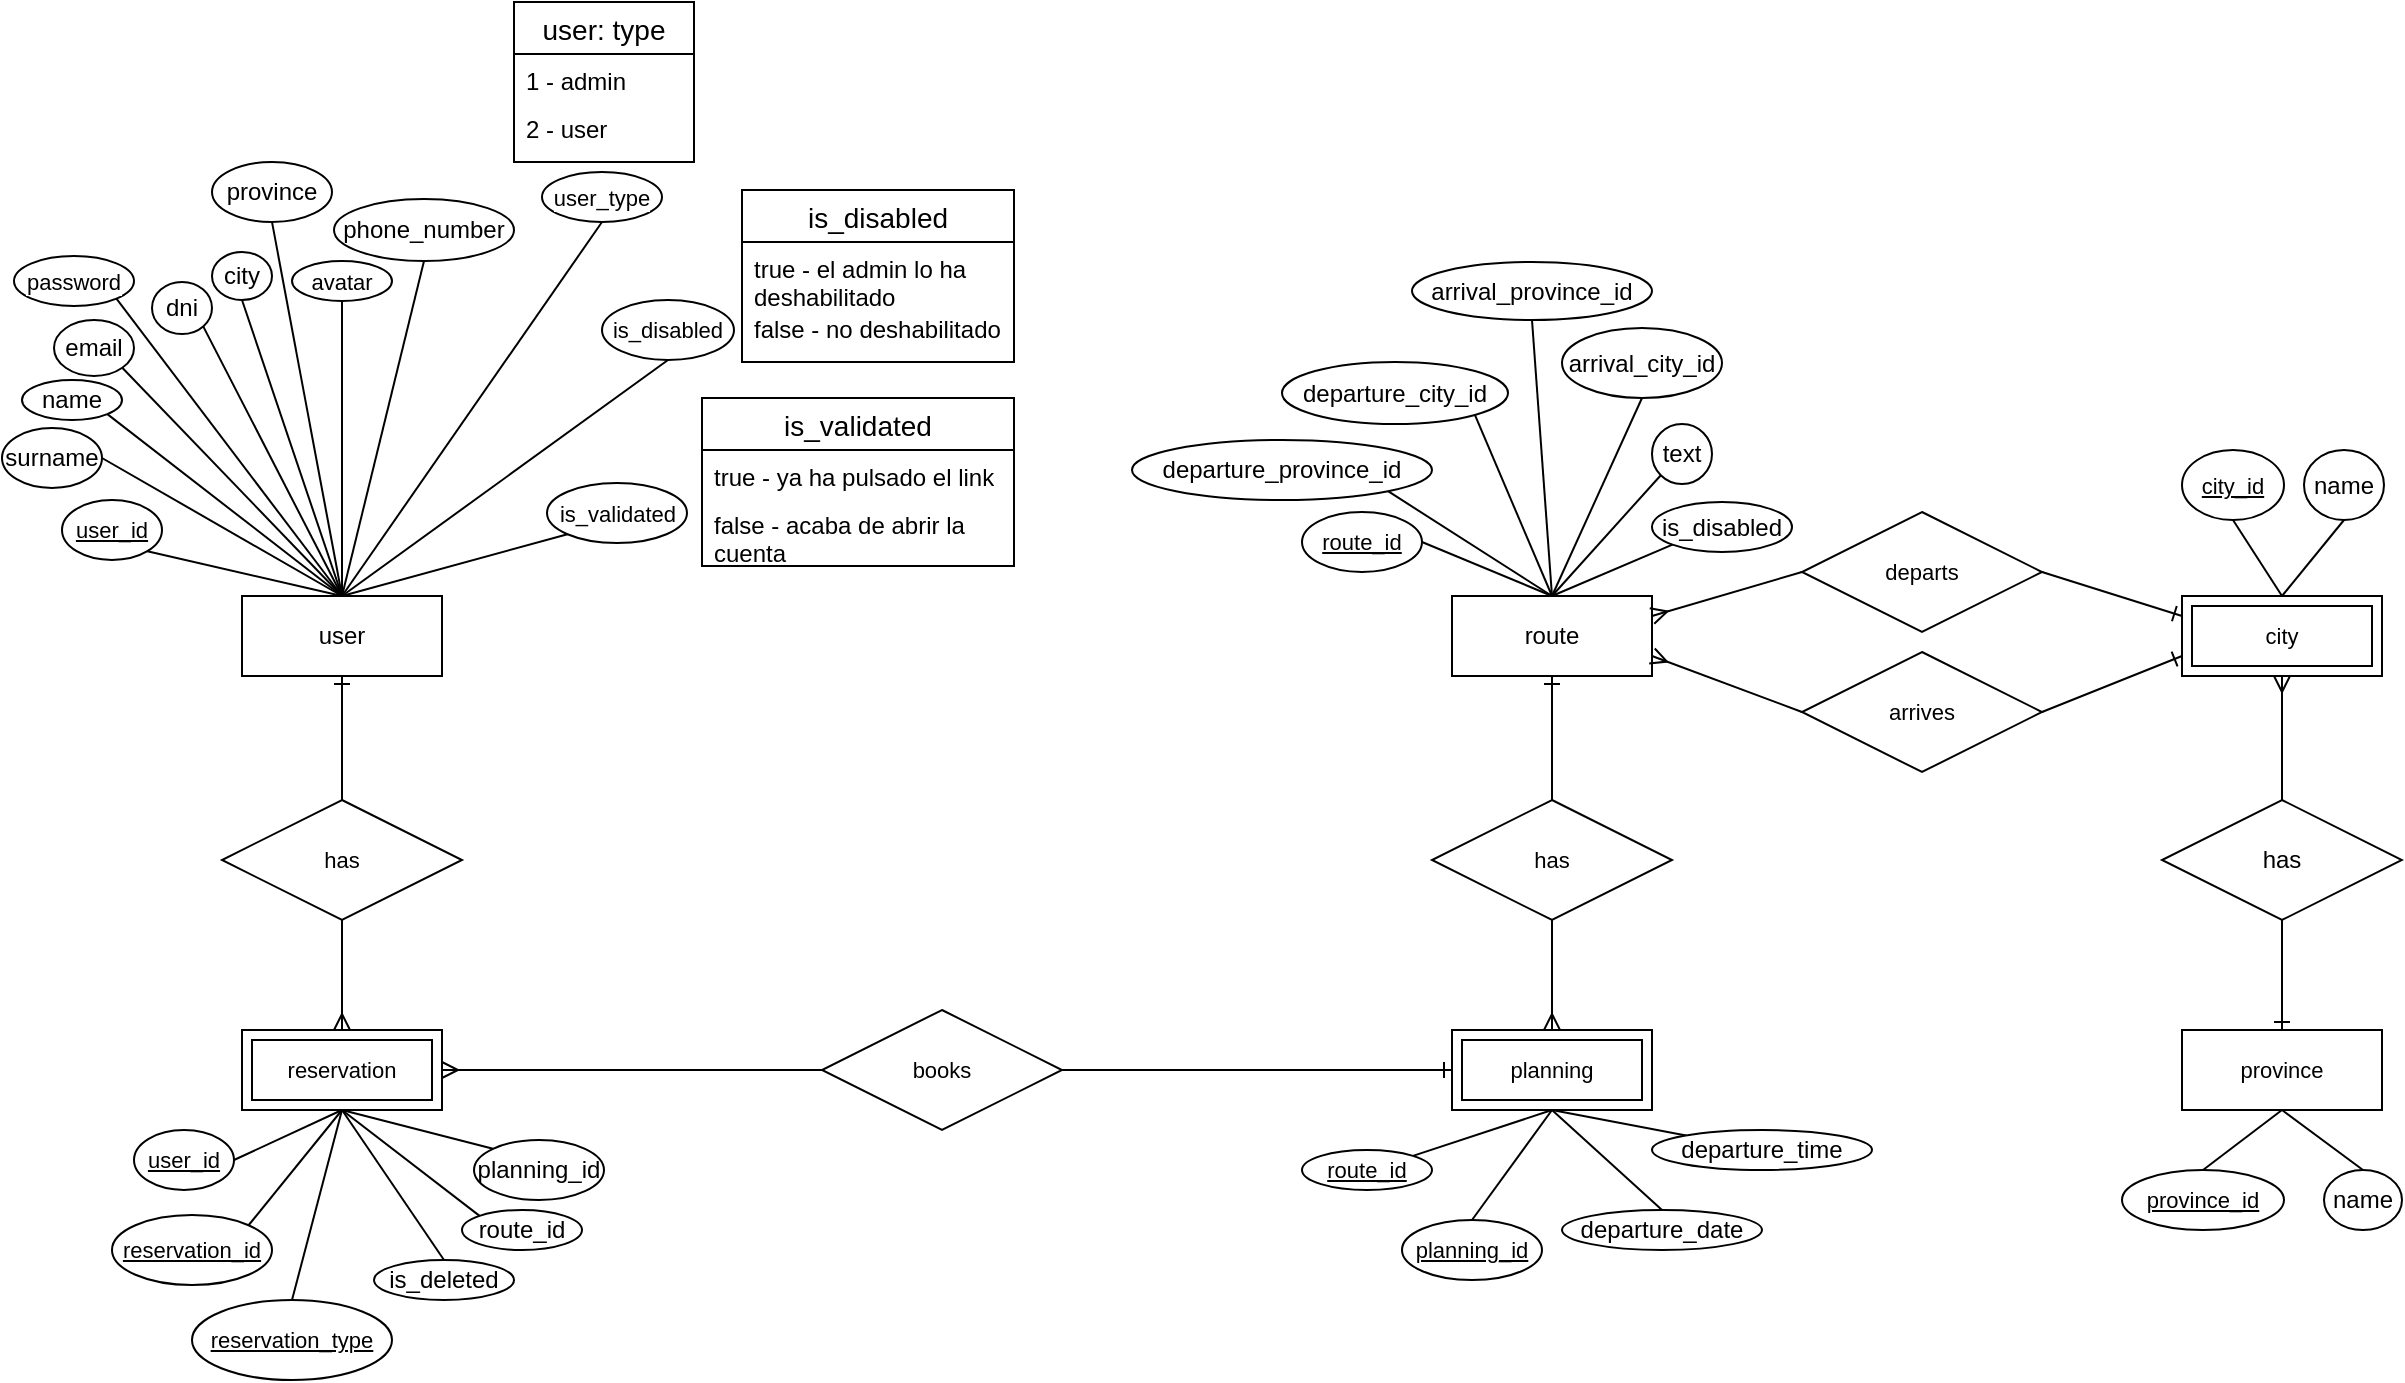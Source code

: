 <mxfile version="24.5.4" type="device">
  <diagram name="Página-1" id="iMOUHtoWWbAzjmj-ZY_G">
    <mxGraphModel dx="2149" dy="1342" grid="1" gridSize="10" guides="1" tooltips="1" connect="1" arrows="1" fold="1" page="1" pageScale="1" pageWidth="827" pageHeight="1169" math="0" shadow="0">
      <root>
        <mxCell id="0" />
        <mxCell id="1" parent="0" />
        <mxCell id="nYsi4IdfZY6VOzRbPfga-7" style="rounded=0;orthogonalLoop=1;jettySize=auto;html=1;exitX=0.5;exitY=0;exitDx=0;exitDy=0;entryX=1;entryY=1;entryDx=0;entryDy=0;endArrow=none;endFill=0;" parent="1" source="nYsi4IdfZY6VOzRbPfga-1" edge="1" target="XvwFKEwEh8by2xBIkWOe-74">
          <mxGeometry relative="1" as="geometry">
            <mxPoint x="-130" y="220" as="targetPoint" />
          </mxGeometry>
        </mxCell>
        <mxCell id="nYsi4IdfZY6VOzRbPfga-8" style="rounded=0;orthogonalLoop=1;jettySize=auto;html=1;exitX=0.5;exitY=0;exitDx=0;exitDy=0;entryX=1;entryY=1;entryDx=0;entryDy=0;endArrow=none;endFill=0;" parent="1" source="nYsi4IdfZY6VOzRbPfga-1" target="nYsi4IdfZY6VOzRbPfga-4" edge="1">
          <mxGeometry relative="1" as="geometry" />
        </mxCell>
        <mxCell id="nYsi4IdfZY6VOzRbPfga-9" style="edgeStyle=none;shape=connector;rounded=0;orthogonalLoop=1;jettySize=auto;html=1;exitX=0.5;exitY=0;exitDx=0;exitDy=0;entryX=1;entryY=1;entryDx=0;entryDy=0;strokeColor=default;align=center;verticalAlign=middle;fontFamily=Helvetica;fontSize=11;fontColor=default;labelBackgroundColor=default;endArrow=none;endFill=0;" parent="1" source="nYsi4IdfZY6VOzRbPfga-1" target="nYsi4IdfZY6VOzRbPfga-6" edge="1">
          <mxGeometry relative="1" as="geometry" />
        </mxCell>
        <mxCell id="nYsi4IdfZY6VOzRbPfga-10" style="edgeStyle=none;shape=connector;rounded=0;orthogonalLoop=1;jettySize=auto;html=1;exitX=0.5;exitY=0;exitDx=0;exitDy=0;entryX=0.5;entryY=1;entryDx=0;entryDy=0;strokeColor=default;align=center;verticalAlign=middle;fontFamily=Helvetica;fontSize=11;fontColor=default;labelBackgroundColor=default;endArrow=none;endFill=0;" parent="1" source="nYsi4IdfZY6VOzRbPfga-1" target="nYsi4IdfZY6VOzRbPfga-5" edge="1">
          <mxGeometry relative="1" as="geometry" />
        </mxCell>
        <mxCell id="nYsi4IdfZY6VOzRbPfga-13" style="edgeStyle=none;shape=connector;rounded=0;orthogonalLoop=1;jettySize=auto;html=1;exitX=0.5;exitY=0;exitDx=0;exitDy=0;entryX=0.5;entryY=1;entryDx=0;entryDy=0;strokeColor=default;align=center;verticalAlign=middle;fontFamily=Helvetica;fontSize=11;fontColor=default;labelBackgroundColor=default;endArrow=none;endFill=0;" parent="1" source="nYsi4IdfZY6VOzRbPfga-1" target="nYsi4IdfZY6VOzRbPfga-11" edge="1">
          <mxGeometry relative="1" as="geometry" />
        </mxCell>
        <mxCell id="nYsi4IdfZY6VOzRbPfga-14" style="edgeStyle=none;shape=connector;rounded=0;orthogonalLoop=1;jettySize=auto;html=1;exitX=0.5;exitY=0;exitDx=0;exitDy=0;entryX=0.5;entryY=1;entryDx=0;entryDy=0;strokeColor=default;align=center;verticalAlign=middle;fontFamily=Helvetica;fontSize=11;fontColor=default;labelBackgroundColor=default;endArrow=none;endFill=0;" parent="1" source="nYsi4IdfZY6VOzRbPfga-1" target="nYsi4IdfZY6VOzRbPfga-12" edge="1">
          <mxGeometry relative="1" as="geometry" />
        </mxCell>
        <mxCell id="nYsi4IdfZY6VOzRbPfga-17" style="edgeStyle=none;shape=connector;rounded=0;orthogonalLoop=1;jettySize=auto;html=1;exitX=0.5;exitY=0;exitDx=0;exitDy=0;entryX=1;entryY=1;entryDx=0;entryDy=0;strokeColor=default;align=center;verticalAlign=middle;fontFamily=Helvetica;fontSize=11;fontColor=default;labelBackgroundColor=default;endArrow=none;endFill=0;" parent="1" source="nYsi4IdfZY6VOzRbPfga-1" target="nYsi4IdfZY6VOzRbPfga-16" edge="1">
          <mxGeometry relative="1" as="geometry" />
        </mxCell>
        <mxCell id="nYsi4IdfZY6VOzRbPfga-24" style="edgeStyle=none;shape=connector;rounded=0;orthogonalLoop=1;jettySize=auto;html=1;exitX=0.5;exitY=0;exitDx=0;exitDy=0;entryX=0;entryY=1;entryDx=0;entryDy=0;strokeColor=default;align=center;verticalAlign=middle;fontFamily=Helvetica;fontSize=11;fontColor=default;labelBackgroundColor=default;endArrow=none;endFill=0;" parent="1" source="nYsi4IdfZY6VOzRbPfga-1" target="nYsi4IdfZY6VOzRbPfga-23" edge="1">
          <mxGeometry relative="1" as="geometry">
            <mxPoint x="330" y="260" as="targetPoint" />
          </mxGeometry>
        </mxCell>
        <mxCell id="nYsi4IdfZY6VOzRbPfga-64" style="edgeStyle=none;shape=connector;rounded=0;orthogonalLoop=1;jettySize=auto;html=1;exitX=0.5;exitY=0;exitDx=0;exitDy=0;entryX=0.5;entryY=1;entryDx=0;entryDy=0;strokeColor=default;align=center;verticalAlign=middle;fontFamily=Helvetica;fontSize=11;fontColor=default;labelBackgroundColor=default;endArrow=none;endFill=0;" parent="1" source="nYsi4IdfZY6VOzRbPfga-1" target="nYsi4IdfZY6VOzRbPfga-63" edge="1">
          <mxGeometry relative="1" as="geometry" />
        </mxCell>
        <mxCell id="nYsi4IdfZY6VOzRbPfga-1" value="user" style="whiteSpace=wrap;html=1;align=center;" parent="1" vertex="1">
          <mxGeometry x="10" y="298" width="100" height="40" as="geometry" />
        </mxCell>
        <mxCell id="nYsi4IdfZY6VOzRbPfga-4" value="name" style="ellipse;whiteSpace=wrap;html=1;align=center;" parent="1" vertex="1">
          <mxGeometry x="-100" y="190" width="50" height="20" as="geometry" />
        </mxCell>
        <mxCell id="nYsi4IdfZY6VOzRbPfga-5" value="phone_number" style="ellipse;whiteSpace=wrap;html=1;align=center;" parent="1" vertex="1">
          <mxGeometry x="56" y="99.5" width="90" height="31" as="geometry" />
        </mxCell>
        <mxCell id="nYsi4IdfZY6VOzRbPfga-6" value="email" style="ellipse;whiteSpace=wrap;html=1;align=center;" parent="1" vertex="1">
          <mxGeometry x="-84" y="160" width="40" height="28" as="geometry" />
        </mxCell>
        <mxCell id="nYsi4IdfZY6VOzRbPfga-11" value="user_type" style="ellipse;whiteSpace=wrap;html=1;align=center;fontFamily=Helvetica;fontSize=11;fontColor=default;labelBackgroundColor=default;" parent="1" vertex="1">
          <mxGeometry x="160" y="86" width="60" height="25" as="geometry" />
        </mxCell>
        <mxCell id="nYsi4IdfZY6VOzRbPfga-12" value="is_disabled" style="ellipse;whiteSpace=wrap;html=1;align=center;fontFamily=Helvetica;fontSize=11;fontColor=default;labelBackgroundColor=default;" parent="1" vertex="1">
          <mxGeometry x="190" y="150" width="66" height="30" as="geometry" />
        </mxCell>
        <mxCell id="nYsi4IdfZY6VOzRbPfga-16" value="password" style="ellipse;whiteSpace=wrap;html=1;align=center;fontFamily=Helvetica;fontSize=11;fontColor=default;labelBackgroundColor=default;" parent="1" vertex="1">
          <mxGeometry x="-104" y="128" width="60" height="25" as="geometry" />
        </mxCell>
        <mxCell id="nYsi4IdfZY6VOzRbPfga-23" value="is_validated" style="ellipse;whiteSpace=wrap;html=1;align=center;fontFamily=Helvetica;fontSize=11;fontColor=default;labelBackgroundColor=default;" parent="1" vertex="1">
          <mxGeometry x="162.5" y="241.5" width="70" height="30" as="geometry" />
        </mxCell>
        <mxCell id="nYsi4IdfZY6VOzRbPfga-33" style="edgeStyle=none;shape=connector;rounded=0;orthogonalLoop=1;jettySize=auto;html=1;exitX=0.5;exitY=1;exitDx=0;exitDy=0;entryX=0.5;entryY=0;entryDx=0;entryDy=0;strokeColor=default;align=center;verticalAlign=middle;fontFamily=Helvetica;fontSize=11;fontColor=default;labelBackgroundColor=default;endArrow=none;endFill=0;" parent="1" target="nYsi4IdfZY6VOzRbPfga-31" edge="1" source="XvwFKEwEh8by2xBIkWOe-73">
          <mxGeometry relative="1" as="geometry">
            <mxPoint x="52" y="560" as="sourcePoint" />
          </mxGeometry>
        </mxCell>
        <mxCell id="nYsi4IdfZY6VOzRbPfga-31" value="is_deleted" style="ellipse;whiteSpace=wrap;html=1;align=center;" parent="1" vertex="1">
          <mxGeometry x="76" y="630" width="70" height="20" as="geometry" />
        </mxCell>
        <mxCell id="nYsi4IdfZY6VOzRbPfga-32" style="edgeStyle=none;shape=connector;rounded=0;orthogonalLoop=1;jettySize=auto;html=1;exitX=0.5;exitY=1;exitDx=0;exitDy=0;entryX=1;entryY=0;entryDx=0;entryDy=0;strokeColor=default;align=center;verticalAlign=middle;fontFamily=Helvetica;fontSize=11;fontColor=default;labelBackgroundColor=default;endArrow=none;endFill=0;" parent="1" edge="1" target="XvwFKEwEh8by2xBIkWOe-72" source="XvwFKEwEh8by2xBIkWOe-73">
          <mxGeometry relative="1" as="geometry">
            <mxPoint x="52" y="560" as="sourcePoint" />
            <mxPoint x="-140" y="640" as="targetPoint" />
          </mxGeometry>
        </mxCell>
        <mxCell id="nYsi4IdfZY6VOzRbPfga-65" value="" style="edgeStyle=none;shape=connector;rounded=0;orthogonalLoop=1;jettySize=auto;html=1;exitX=0.5;exitY=0;exitDx=0;exitDy=0;entryX=0.5;entryY=1;entryDx=0;entryDy=0;strokeColor=default;align=center;verticalAlign=middle;fontFamily=Helvetica;fontSize=11;fontColor=default;labelBackgroundColor=default;endArrow=none;endFill=0;" parent="1" source="nYsi4IdfZY6VOzRbPfga-1" target="nYsi4IdfZY6VOzRbPfga-63" edge="1">
          <mxGeometry relative="1" as="geometry">
            <mxPoint x="180" y="270" as="sourcePoint" />
            <mxPoint x="180" y="70" as="targetPoint" />
          </mxGeometry>
        </mxCell>
        <mxCell id="nYsi4IdfZY6VOzRbPfga-63" value="avatar" style="ellipse;whiteSpace=wrap;html=1;align=center;fontFamily=Helvetica;fontSize=11;fontColor=default;labelBackgroundColor=default;" parent="1" vertex="1">
          <mxGeometry x="35" y="130.5" width="50" height="20" as="geometry" />
        </mxCell>
        <mxCell id="10Hyc7GkC5qkKMvUgZui-4" value="surname" style="ellipse;whiteSpace=wrap;html=1;align=center;" parent="1" vertex="1">
          <mxGeometry x="-110" y="214" width="50" height="30" as="geometry" />
        </mxCell>
        <mxCell id="10Hyc7GkC5qkKMvUgZui-6" style="rounded=0;orthogonalLoop=1;jettySize=auto;html=1;exitX=0.5;exitY=0;exitDx=0;exitDy=0;entryX=1;entryY=0.5;entryDx=0;entryDy=0;endArrow=none;endFill=0;" parent="1" source="nYsi4IdfZY6VOzRbPfga-1" target="10Hyc7GkC5qkKMvUgZui-4" edge="1">
          <mxGeometry relative="1" as="geometry">
            <mxPoint x="190" y="280" as="sourcePoint" />
            <mxPoint x="80" y="180" as="targetPoint" />
          </mxGeometry>
        </mxCell>
        <mxCell id="XvwFKEwEh8by2xBIkWOe-2" value="user: type" style="swimlane;fontStyle=0;childLayout=stackLayout;horizontal=1;startSize=26;horizontalStack=0;resizeParent=1;resizeParentMax=0;resizeLast=0;collapsible=1;marginBottom=0;align=center;fontSize=14;" parent="1" vertex="1">
          <mxGeometry x="146" y="1" width="90" height="80" as="geometry" />
        </mxCell>
        <mxCell id="XvwFKEwEh8by2xBIkWOe-3" value="1 - admin" style="text;strokeColor=none;fillColor=none;spacingLeft=4;spacingRight=4;overflow=hidden;rotatable=0;points=[[0,0.5],[1,0.5]];portConstraint=eastwest;fontSize=12;whiteSpace=wrap;html=1;" parent="XvwFKEwEh8by2xBIkWOe-2" vertex="1">
          <mxGeometry y="26" width="90" height="24" as="geometry" />
        </mxCell>
        <mxCell id="XvwFKEwEh8by2xBIkWOe-4" value="2 - user" style="text;strokeColor=none;fillColor=none;spacingLeft=4;spacingRight=4;overflow=hidden;rotatable=0;points=[[0,0.5],[1,0.5]];portConstraint=eastwest;fontSize=12;whiteSpace=wrap;html=1;" parent="XvwFKEwEh8by2xBIkWOe-2" vertex="1">
          <mxGeometry y="50" width="90" height="30" as="geometry" />
        </mxCell>
        <mxCell id="XvwFKEwEh8by2xBIkWOe-7" value="is_disabled" style="swimlane;fontStyle=0;childLayout=stackLayout;horizontal=1;startSize=26;horizontalStack=0;resizeParent=1;resizeParentMax=0;resizeLast=0;collapsible=1;marginBottom=0;align=center;fontSize=14;" parent="1" vertex="1">
          <mxGeometry x="260" y="95" width="136" height="86" as="geometry" />
        </mxCell>
        <mxCell id="XvwFKEwEh8by2xBIkWOe-8" value="true - el admin lo ha deshabilitado" style="text;strokeColor=none;fillColor=none;spacingLeft=4;spacingRight=4;overflow=hidden;rotatable=0;points=[[0,0.5],[1,0.5]];portConstraint=eastwest;fontSize=12;whiteSpace=wrap;html=1;" parent="XvwFKEwEh8by2xBIkWOe-7" vertex="1">
          <mxGeometry y="26" width="136" height="30" as="geometry" />
        </mxCell>
        <mxCell id="XvwFKEwEh8by2xBIkWOe-9" value="false - no deshabilitado" style="text;strokeColor=none;fillColor=none;spacingLeft=4;spacingRight=4;overflow=hidden;rotatable=0;points=[[0,0.5],[1,0.5]];portConstraint=eastwest;fontSize=12;whiteSpace=wrap;html=1;" parent="XvwFKEwEh8by2xBIkWOe-7" vertex="1">
          <mxGeometry y="56" width="136" height="30" as="geometry" />
        </mxCell>
        <mxCell id="XvwFKEwEh8by2xBIkWOe-11" value="is_validated" style="swimlane;fontStyle=0;childLayout=stackLayout;horizontal=1;startSize=26;horizontalStack=0;resizeParent=1;resizeParentMax=0;resizeLast=0;collapsible=1;marginBottom=0;align=center;fontSize=14;" parent="1" vertex="1">
          <mxGeometry x="240" y="199" width="156" height="84" as="geometry" />
        </mxCell>
        <mxCell id="XvwFKEwEh8by2xBIkWOe-12" value="true - ya ha pulsado el link" style="text;strokeColor=none;fillColor=none;spacingLeft=4;spacingRight=4;overflow=hidden;rotatable=0;points=[[0,0.5],[1,0.5]];portConstraint=eastwest;fontSize=12;whiteSpace=wrap;html=1;" parent="XvwFKEwEh8by2xBIkWOe-11" vertex="1">
          <mxGeometry y="26" width="156" height="24" as="geometry" />
        </mxCell>
        <mxCell id="XvwFKEwEh8by2xBIkWOe-13" value="false - acaba de abrir la cuenta" style="text;strokeColor=none;fillColor=none;spacingLeft=4;spacingRight=4;overflow=hidden;rotatable=0;points=[[0,0.5],[1,0.5]];portConstraint=eastwest;fontSize=12;whiteSpace=wrap;html=1;" parent="XvwFKEwEh8by2xBIkWOe-11" vertex="1">
          <mxGeometry y="50" width="156" height="34" as="geometry" />
        </mxCell>
        <mxCell id="uZ9GJEa0g1jkqjYDglPN-1" style="rounded=0;orthogonalLoop=1;jettySize=auto;html=1;exitX=1;exitY=1;exitDx=0;exitDy=0;endArrow=none;endFill=0;entryX=0.5;entryY=0;entryDx=0;entryDy=0;" edge="1" parent="1" source="XvwFKEwEh8by2xBIkWOe-15" target="nYsi4IdfZY6VOzRbPfga-1">
          <mxGeometry relative="1" as="geometry">
            <mxPoint x="10" y="170" as="targetPoint" />
          </mxGeometry>
        </mxCell>
        <mxCell id="XvwFKEwEh8by2xBIkWOe-15" value="dni" style="ellipse;whiteSpace=wrap;html=1;align=center;" parent="1" vertex="1">
          <mxGeometry x="-35" y="141" width="30" height="26" as="geometry" />
        </mxCell>
        <mxCell id="uZ9GJEa0g1jkqjYDglPN-2" style="edgeStyle=none;rounded=0;orthogonalLoop=1;jettySize=auto;html=1;exitX=0.5;exitY=1;exitDx=0;exitDy=0;entryX=0.5;entryY=0;entryDx=0;entryDy=0;strokeColor=default;align=center;verticalAlign=middle;fontFamily=Helvetica;fontSize=11;fontColor=default;labelBackgroundColor=default;endArrow=none;endFill=0;" edge="1" parent="1" source="XvwFKEwEh8by2xBIkWOe-17" target="nYsi4IdfZY6VOzRbPfga-1">
          <mxGeometry relative="1" as="geometry" />
        </mxCell>
        <mxCell id="XvwFKEwEh8by2xBIkWOe-17" value="city" style="ellipse;whiteSpace=wrap;html=1;align=center;" parent="1" vertex="1">
          <mxGeometry x="-5" y="126" width="30" height="24" as="geometry" />
        </mxCell>
        <mxCell id="uZ9GJEa0g1jkqjYDglPN-3" style="edgeStyle=none;rounded=0;orthogonalLoop=1;jettySize=auto;html=1;exitX=0.5;exitY=1;exitDx=0;exitDy=0;entryX=0.5;entryY=0;entryDx=0;entryDy=0;strokeColor=default;align=center;verticalAlign=middle;fontFamily=Helvetica;fontSize=11;fontColor=default;labelBackgroundColor=default;endArrow=none;endFill=0;" edge="1" parent="1" source="XvwFKEwEh8by2xBIkWOe-18" target="nYsi4IdfZY6VOzRbPfga-1">
          <mxGeometry relative="1" as="geometry" />
        </mxCell>
        <mxCell id="XvwFKEwEh8by2xBIkWOe-18" value="province" style="ellipse;whiteSpace=wrap;html=1;align=center;" parent="1" vertex="1">
          <mxGeometry x="-5" y="81" width="60" height="30" as="geometry" />
        </mxCell>
        <mxCell id="XvwFKEwEh8by2xBIkWOe-21" value="province" style="whiteSpace=wrap;html=1;align=center;fontFamily=Helvetica;fontSize=11;fontColor=default;labelBackgroundColor=default;" parent="1" vertex="1">
          <mxGeometry x="980" y="515" width="100" height="40" as="geometry" />
        </mxCell>
        <mxCell id="XvwFKEwEh8by2xBIkWOe-23" style="rounded=0;orthogonalLoop=1;jettySize=auto;html=1;exitX=0.5;exitY=0;exitDx=0;exitDy=0;endArrow=ERmany;endFill=0;entryX=0.5;entryY=1;entryDx=0;entryDy=0;" parent="1" source="XvwFKEwEh8by2xBIkWOe-22" edge="1" target="XvwFKEwEh8by2xBIkWOe-25">
          <mxGeometry relative="1" as="geometry">
            <mxPoint x="1510" y="268.5" as="targetPoint" />
          </mxGeometry>
        </mxCell>
        <mxCell id="XvwFKEwEh8by2xBIkWOe-24" style="edgeStyle=none;shape=connector;rounded=0;orthogonalLoop=1;jettySize=auto;html=1;exitX=0.5;exitY=1;exitDx=0;exitDy=0;entryX=0.5;entryY=0;entryDx=0;entryDy=0;strokeColor=default;align=center;verticalAlign=middle;fontFamily=Helvetica;fontSize=11;fontColor=default;labelBackgroundColor=default;endArrow=ERone;endFill=0;" parent="1" source="XvwFKEwEh8by2xBIkWOe-22" target="XvwFKEwEh8by2xBIkWOe-21" edge="1">
          <mxGeometry relative="1" as="geometry">
            <mxPoint x="1210.0" y="717.25" as="sourcePoint" />
          </mxGeometry>
        </mxCell>
        <mxCell id="XvwFKEwEh8by2xBIkWOe-22" value="has" style="shape=rhombus;perimeter=rhombusPerimeter;whiteSpace=wrap;html=1;align=center;" parent="1" vertex="1">
          <mxGeometry x="970" y="400" width="120" height="60" as="geometry" />
        </mxCell>
        <mxCell id="XvwFKEwEh8by2xBIkWOe-25" value="city" style="shape=ext;margin=3;double=1;whiteSpace=wrap;html=1;align=center;fontFamily=Helvetica;fontSize=11;fontColor=default;labelBackgroundColor=default;" parent="1" vertex="1">
          <mxGeometry x="980" y="298" width="100" height="40" as="geometry" />
        </mxCell>
        <mxCell id="XvwFKEwEh8by2xBIkWOe-30" style="edgeStyle=none;shape=connector;rounded=0;orthogonalLoop=1;jettySize=auto;html=1;exitX=0.5;exitY=0;exitDx=0;exitDy=0;strokeColor=default;align=center;verticalAlign=middle;fontFamily=Helvetica;fontSize=11;fontColor=default;labelBackgroundColor=default;endArrow=none;endFill=0;entryX=0.5;entryY=1;entryDx=0;entryDy=0;" parent="1" source="XvwFKEwEh8by2xBIkWOe-27" edge="1" target="XvwFKEwEh8by2xBIkWOe-21">
          <mxGeometry relative="1" as="geometry">
            <mxPoint x="1041" y="658.75" as="targetPoint" />
          </mxGeometry>
        </mxCell>
        <mxCell id="XvwFKEwEh8by2xBIkWOe-27" value="name" style="ellipse;whiteSpace=wrap;html=1;align=center;" parent="1" vertex="1">
          <mxGeometry x="1051" y="585" width="39" height="30" as="geometry" />
        </mxCell>
        <mxCell id="XvwFKEwEh8by2xBIkWOe-29" style="edgeStyle=none;shape=connector;rounded=0;orthogonalLoop=1;jettySize=auto;html=1;exitX=0.5;exitY=0;exitDx=0;exitDy=0;entryX=0.5;entryY=1;entryDx=0;entryDy=0;strokeColor=default;align=center;verticalAlign=middle;fontFamily=Helvetica;fontSize=11;fontColor=default;labelBackgroundColor=default;endArrow=none;endFill=0;" parent="1" source="XvwFKEwEh8by2xBIkWOe-28" target="XvwFKEwEh8by2xBIkWOe-21" edge="1">
          <mxGeometry relative="1" as="geometry">
            <mxPoint x="961" y="685" as="sourcePoint" />
          </mxGeometry>
        </mxCell>
        <mxCell id="XvwFKEwEh8by2xBIkWOe-28" value="province_id" style="ellipse;whiteSpace=wrap;html=1;align=center;fontStyle=4;fontFamily=Helvetica;fontSize=11;fontColor=default;labelBackgroundColor=default;" parent="1" vertex="1">
          <mxGeometry x="950" y="585" width="81" height="30" as="geometry" />
        </mxCell>
        <mxCell id="uZ9GJEa0g1jkqjYDglPN-4" style="edgeStyle=none;rounded=0;orthogonalLoop=1;jettySize=auto;html=1;exitX=0.5;exitY=1;exitDx=0;exitDy=0;entryX=0.5;entryY=0;entryDx=0;entryDy=0;strokeColor=default;align=center;verticalAlign=middle;fontFamily=Helvetica;fontSize=11;fontColor=default;labelBackgroundColor=default;endArrow=none;endFill=0;" edge="1" parent="1" source="XvwFKEwEh8by2xBIkWOe-31" target="XvwFKEwEh8by2xBIkWOe-25">
          <mxGeometry relative="1" as="geometry" />
        </mxCell>
        <mxCell id="XvwFKEwEh8by2xBIkWOe-31" value="city_id" style="ellipse;whiteSpace=wrap;html=1;align=center;fontStyle=4;fontFamily=Helvetica;fontSize=11;fontColor=default;labelBackgroundColor=default;" parent="1" vertex="1">
          <mxGeometry x="980" y="225" width="51" height="35" as="geometry" />
        </mxCell>
        <mxCell id="XvwFKEwEh8by2xBIkWOe-34" style="edgeStyle=none;shape=connector;rounded=0;orthogonalLoop=1;jettySize=auto;html=1;exitX=0.5;exitY=1;exitDx=0;exitDy=0;strokeColor=default;align=center;verticalAlign=middle;fontFamily=Helvetica;fontSize=11;fontColor=default;labelBackgroundColor=default;endArrow=none;endFill=0;entryX=0.5;entryY=0;entryDx=0;entryDy=0;" parent="1" source="XvwFKEwEh8by2xBIkWOe-32" edge="1" target="XvwFKEwEh8by2xBIkWOe-25">
          <mxGeometry relative="1" as="geometry">
            <mxPoint x="940.0" y="128" as="targetPoint" />
          </mxGeometry>
        </mxCell>
        <mxCell id="XvwFKEwEh8by2xBIkWOe-32" value="name" style="ellipse;whiteSpace=wrap;html=1;align=center;" parent="1" vertex="1">
          <mxGeometry x="1041" y="225" width="40" height="35" as="geometry" />
        </mxCell>
        <mxCell id="XvwFKEwEh8by2xBIkWOe-35" value="route" style="whiteSpace=wrap;html=1;align=center;" parent="1" vertex="1">
          <mxGeometry x="615" y="298" width="100" height="40" as="geometry" />
        </mxCell>
        <mxCell id="XvwFKEwEh8by2xBIkWOe-43" style="edgeStyle=none;shape=connector;rounded=0;orthogonalLoop=1;jettySize=auto;html=1;exitX=1;exitY=0.5;exitDx=0;exitDy=0;entryX=0.5;entryY=0;entryDx=0;entryDy=0;strokeColor=default;align=center;verticalAlign=middle;fontFamily=Helvetica;fontSize=11;fontColor=default;labelBackgroundColor=default;endArrow=none;endFill=0;" parent="1" source="XvwFKEwEh8by2xBIkWOe-36" target="XvwFKEwEh8by2xBIkWOe-35" edge="1">
          <mxGeometry relative="1" as="geometry" />
        </mxCell>
        <mxCell id="XvwFKEwEh8by2xBIkWOe-36" value="route_id" style="ellipse;whiteSpace=wrap;html=1;align=center;fontStyle=4;fontFamily=Helvetica;fontSize=11;fontColor=default;labelBackgroundColor=default;" parent="1" vertex="1">
          <mxGeometry x="540" y="256" width="60" height="30" as="geometry" />
        </mxCell>
        <mxCell id="XvwFKEwEh8by2xBIkWOe-44" style="edgeStyle=none;shape=connector;rounded=0;orthogonalLoop=1;jettySize=auto;html=1;exitX=1;exitY=1;exitDx=0;exitDy=0;strokeColor=default;align=center;verticalAlign=middle;fontFamily=Helvetica;fontSize=11;fontColor=default;labelBackgroundColor=default;endArrow=none;endFill=0;entryX=0.5;entryY=0;entryDx=0;entryDy=0;" parent="1" source="XvwFKEwEh8by2xBIkWOe-37" edge="1" target="XvwFKEwEh8by2xBIkWOe-35">
          <mxGeometry relative="1" as="geometry">
            <mxPoint x="665" y="292" as="targetPoint" />
            <mxPoint x="558.684" y="267.475" as="sourcePoint" />
          </mxGeometry>
        </mxCell>
        <mxCell id="XvwFKEwEh8by2xBIkWOe-37" value="departure_province_id" style="ellipse;whiteSpace=wrap;html=1;align=center;" parent="1" vertex="1">
          <mxGeometry x="455" y="220" width="150" height="30" as="geometry" />
        </mxCell>
        <mxCell id="XvwFKEwEh8by2xBIkWOe-45" style="edgeStyle=none;shape=connector;rounded=0;orthogonalLoop=1;jettySize=auto;html=1;exitX=1;exitY=1;exitDx=0;exitDy=0;strokeColor=default;align=center;verticalAlign=middle;fontFamily=Helvetica;fontSize=11;fontColor=default;labelBackgroundColor=default;endArrow=none;endFill=0;entryX=0.5;entryY=0;entryDx=0;entryDy=0;" parent="1" source="XvwFKEwEh8by2xBIkWOe-38" edge="1" target="XvwFKEwEh8by2xBIkWOe-35">
          <mxGeometry relative="1" as="geometry">
            <mxPoint x="665" y="292" as="targetPoint" />
          </mxGeometry>
        </mxCell>
        <mxCell id="XvwFKEwEh8by2xBIkWOe-38" value="departure_city_id" style="ellipse;whiteSpace=wrap;html=1;align=center;" parent="1" vertex="1">
          <mxGeometry x="530" y="181" width="113" height="31" as="geometry" />
        </mxCell>
        <mxCell id="XvwFKEwEh8by2xBIkWOe-46" style="edgeStyle=none;shape=connector;rounded=0;orthogonalLoop=1;jettySize=auto;html=1;exitX=0.5;exitY=1;exitDx=0;exitDy=0;strokeColor=default;align=center;verticalAlign=middle;fontFamily=Helvetica;fontSize=11;fontColor=default;labelBackgroundColor=default;endArrow=none;endFill=0;entryX=0.5;entryY=0;entryDx=0;entryDy=0;" parent="1" source="XvwFKEwEh8by2xBIkWOe-39" edge="1" target="XvwFKEwEh8by2xBIkWOe-35">
          <mxGeometry relative="1" as="geometry">
            <mxPoint x="665" y="292" as="targetPoint" />
          </mxGeometry>
        </mxCell>
        <mxCell id="XvwFKEwEh8by2xBIkWOe-39" value="arrival_province_id" style="ellipse;whiteSpace=wrap;html=1;align=center;" parent="1" vertex="1">
          <mxGeometry x="595" y="131" width="120" height="29" as="geometry" />
        </mxCell>
        <mxCell id="XvwFKEwEh8by2xBIkWOe-47" style="edgeStyle=none;shape=connector;rounded=0;orthogonalLoop=1;jettySize=auto;html=1;exitX=0.5;exitY=1;exitDx=0;exitDy=0;strokeColor=default;align=center;verticalAlign=middle;fontFamily=Helvetica;fontSize=11;fontColor=default;labelBackgroundColor=default;endArrow=none;endFill=0;entryX=0.5;entryY=0;entryDx=0;entryDy=0;" parent="1" source="XvwFKEwEh8by2xBIkWOe-40" edge="1" target="XvwFKEwEh8by2xBIkWOe-35">
          <mxGeometry relative="1" as="geometry">
            <mxPoint x="665" y="292" as="targetPoint" />
          </mxGeometry>
        </mxCell>
        <mxCell id="XvwFKEwEh8by2xBIkWOe-40" value="arrival_city_id" style="ellipse;whiteSpace=wrap;html=1;align=center;" parent="1" vertex="1">
          <mxGeometry x="670" y="164" width="80" height="35" as="geometry" />
        </mxCell>
        <mxCell id="XvwFKEwEh8by2xBIkWOe-48" style="edgeStyle=none;shape=connector;rounded=0;orthogonalLoop=1;jettySize=auto;html=1;exitX=0;exitY=1;exitDx=0;exitDy=0;entryX=0.5;entryY=0;entryDx=0;entryDy=0;strokeColor=default;align=center;verticalAlign=middle;fontFamily=Helvetica;fontSize=11;fontColor=default;labelBackgroundColor=default;endArrow=none;endFill=0;" parent="1" source="XvwFKEwEh8by2xBIkWOe-41" target="XvwFKEwEh8by2xBIkWOe-35" edge="1">
          <mxGeometry relative="1" as="geometry" />
        </mxCell>
        <mxCell id="XvwFKEwEh8by2xBIkWOe-41" value="text" style="ellipse;whiteSpace=wrap;html=1;align=center;" parent="1" vertex="1">
          <mxGeometry x="715" y="212" width="30" height="30" as="geometry" />
        </mxCell>
        <mxCell id="XvwFKEwEh8by2xBIkWOe-49" style="edgeStyle=none;shape=connector;rounded=0;orthogonalLoop=1;jettySize=auto;html=1;exitX=0;exitY=1;exitDx=0;exitDy=0;strokeColor=default;align=center;verticalAlign=middle;fontFamily=Helvetica;fontSize=11;fontColor=default;labelBackgroundColor=default;endArrow=none;endFill=0;entryX=0.5;entryY=0;entryDx=0;entryDy=0;" parent="1" source="XvwFKEwEh8by2xBIkWOe-42" edge="1" target="XvwFKEwEh8by2xBIkWOe-35">
          <mxGeometry relative="1" as="geometry">
            <mxPoint x="665" y="292.333" as="targetPoint" />
            <mxPoint x="705" y="274.5" as="sourcePoint" />
          </mxGeometry>
        </mxCell>
        <mxCell id="XvwFKEwEh8by2xBIkWOe-42" value="is_disabled" style="ellipse;whiteSpace=wrap;html=1;align=center;" parent="1" vertex="1">
          <mxGeometry x="715" y="251" width="70" height="25" as="geometry" />
        </mxCell>
        <mxCell id="XvwFKEwEh8by2xBIkWOe-50" value="departs" style="shape=rhombus;perimeter=rhombusPerimeter;whiteSpace=wrap;html=1;align=center;fontFamily=Helvetica;fontSize=11;fontColor=default;labelBackgroundColor=default;" parent="1" vertex="1">
          <mxGeometry x="790" y="256" width="120" height="60" as="geometry" />
        </mxCell>
        <mxCell id="XvwFKEwEh8by2xBIkWOe-51" style="edgeStyle=none;shape=connector;rounded=0;orthogonalLoop=1;jettySize=auto;html=1;exitX=0;exitY=0.5;exitDx=0;exitDy=0;entryX=1;entryY=0.25;entryDx=0;entryDy=0;strokeColor=default;align=center;verticalAlign=middle;fontFamily=Helvetica;fontSize=11;fontColor=default;labelBackgroundColor=default;endArrow=ERmany;endFill=0;" parent="1" source="XvwFKEwEh8by2xBIkWOe-50" target="XvwFKEwEh8by2xBIkWOe-35" edge="1">
          <mxGeometry relative="1" as="geometry" />
        </mxCell>
        <mxCell id="XvwFKEwEh8by2xBIkWOe-52" style="edgeStyle=none;shape=connector;rounded=0;orthogonalLoop=1;jettySize=auto;html=1;exitX=1;exitY=0.5;exitDx=0;exitDy=0;entryX=0;entryY=0.25;entryDx=0;entryDy=0;strokeColor=default;align=center;verticalAlign=middle;fontFamily=Helvetica;fontSize=11;fontColor=default;labelBackgroundColor=default;endArrow=ERone;endFill=0;" parent="1" source="XvwFKEwEh8by2xBIkWOe-50" target="XvwFKEwEh8by2xBIkWOe-25" edge="1">
          <mxGeometry relative="1" as="geometry" />
        </mxCell>
        <mxCell id="XvwFKEwEh8by2xBIkWOe-53" value="arrives" style="shape=rhombus;perimeter=rhombusPerimeter;whiteSpace=wrap;html=1;align=center;fontFamily=Helvetica;fontSize=11;fontColor=default;labelBackgroundColor=default;" parent="1" vertex="1">
          <mxGeometry x="790" y="326" width="120" height="60" as="geometry" />
        </mxCell>
        <mxCell id="XvwFKEwEh8by2xBIkWOe-54" style="edgeStyle=none;shape=connector;rounded=0;orthogonalLoop=1;jettySize=auto;html=1;exitX=1;exitY=0.5;exitDx=0;exitDy=0;strokeColor=default;align=center;verticalAlign=middle;fontFamily=Helvetica;fontSize=11;fontColor=default;labelBackgroundColor=default;endArrow=ERone;endFill=0;entryX=0;entryY=0.75;entryDx=0;entryDy=0;" parent="1" source="XvwFKEwEh8by2xBIkWOe-53" target="XvwFKEwEh8by2xBIkWOe-25" edge="1">
          <mxGeometry relative="1" as="geometry">
            <mxPoint x="1488" y="289" as="targetPoint" />
          </mxGeometry>
        </mxCell>
        <mxCell id="XvwFKEwEh8by2xBIkWOe-55" style="edgeStyle=none;shape=connector;rounded=0;orthogonalLoop=1;jettySize=auto;html=1;exitX=0;exitY=0.5;exitDx=0;exitDy=0;entryX=1;entryY=0.75;entryDx=0;entryDy=0;strokeColor=default;align=center;verticalAlign=middle;fontFamily=Helvetica;fontSize=11;fontColor=default;labelBackgroundColor=default;endArrow=ERmany;endFill=0;" parent="1" source="XvwFKEwEh8by2xBIkWOe-53" target="XvwFKEwEh8by2xBIkWOe-35" edge="1">
          <mxGeometry relative="1" as="geometry" />
        </mxCell>
        <mxCell id="XvwFKEwEh8by2xBIkWOe-58" style="edgeStyle=none;shape=connector;rounded=0;orthogonalLoop=1;jettySize=auto;html=1;exitX=0.5;exitY=1;exitDx=0;exitDy=0;entryX=0.5;entryY=0;entryDx=0;entryDy=0;strokeColor=default;align=center;verticalAlign=middle;fontFamily=Helvetica;fontSize=11;fontColor=default;labelBackgroundColor=default;endArrow=ERmany;endFill=0;" parent="1" source="XvwFKEwEh8by2xBIkWOe-57" edge="1" target="XvwFKEwEh8by2xBIkWOe-60">
          <mxGeometry relative="1" as="geometry">
            <mxPoint x="765" y="555" as="targetPoint" />
          </mxGeometry>
        </mxCell>
        <mxCell id="XvwFKEwEh8by2xBIkWOe-59" style="edgeStyle=none;shape=connector;rounded=0;orthogonalLoop=1;jettySize=auto;html=1;exitX=0.5;exitY=0;exitDx=0;exitDy=0;entryX=0.5;entryY=1;entryDx=0;entryDy=0;strokeColor=default;align=center;verticalAlign=middle;fontFamily=Helvetica;fontSize=11;fontColor=default;labelBackgroundColor=default;endArrow=ERone;endFill=0;" parent="1" source="XvwFKEwEh8by2xBIkWOe-57" target="XvwFKEwEh8by2xBIkWOe-35" edge="1">
          <mxGeometry relative="1" as="geometry" />
        </mxCell>
        <mxCell id="XvwFKEwEh8by2xBIkWOe-57" value="has" style="shape=rhombus;perimeter=rhombusPerimeter;whiteSpace=wrap;html=1;align=center;fontFamily=Helvetica;fontSize=11;fontColor=default;labelBackgroundColor=default;" parent="1" vertex="1">
          <mxGeometry x="605" y="400" width="120" height="60" as="geometry" />
        </mxCell>
        <mxCell id="XvwFKEwEh8by2xBIkWOe-67" style="edgeStyle=none;shape=connector;rounded=0;orthogonalLoop=1;jettySize=auto;html=1;exitX=0.5;exitY=1;exitDx=0;exitDy=0;entryX=0.5;entryY=0;entryDx=0;entryDy=0;strokeColor=default;align=center;verticalAlign=middle;fontFamily=Helvetica;fontSize=11;fontColor=default;labelBackgroundColor=default;endArrow=none;endFill=0;" parent="1" source="XvwFKEwEh8by2xBIkWOe-60" target="XvwFKEwEh8by2xBIkWOe-65" edge="1">
          <mxGeometry relative="1" as="geometry" />
        </mxCell>
        <mxCell id="XvwFKEwEh8by2xBIkWOe-68" style="edgeStyle=none;shape=connector;rounded=0;orthogonalLoop=1;jettySize=auto;html=1;exitX=0.5;exitY=1;exitDx=0;exitDy=0;strokeColor=default;align=center;verticalAlign=middle;fontFamily=Helvetica;fontSize=11;fontColor=default;labelBackgroundColor=default;endArrow=none;endFill=0;" parent="1" source="XvwFKEwEh8by2xBIkWOe-60" target="XvwFKEwEh8by2xBIkWOe-66" edge="1">
          <mxGeometry relative="1" as="geometry" />
        </mxCell>
        <mxCell id="XvwFKEwEh8by2xBIkWOe-60" value="planning" style="shape=ext;margin=3;double=1;whiteSpace=wrap;html=1;align=center;fontFamily=Helvetica;fontSize=11;fontColor=default;labelBackgroundColor=default;" parent="1" vertex="1">
          <mxGeometry x="615" y="515" width="100" height="40" as="geometry" />
        </mxCell>
        <mxCell id="XvwFKEwEh8by2xBIkWOe-62" style="edgeStyle=none;shape=connector;rounded=0;orthogonalLoop=1;jettySize=auto;html=1;exitX=1;exitY=0;exitDx=0;exitDy=0;entryX=0.5;entryY=1;entryDx=0;entryDy=0;strokeColor=default;align=center;verticalAlign=middle;fontFamily=Helvetica;fontSize=11;fontColor=default;labelBackgroundColor=default;endArrow=none;endFill=0;" parent="1" source="XvwFKEwEh8by2xBIkWOe-61" target="XvwFKEwEh8by2xBIkWOe-60" edge="1">
          <mxGeometry relative="1" as="geometry">
            <mxPoint x="527.5" y="575" as="sourcePoint" />
          </mxGeometry>
        </mxCell>
        <mxCell id="XvwFKEwEh8by2xBIkWOe-61" value="route_id" style="ellipse;whiteSpace=wrap;html=1;align=center;fontStyle=4;fontFamily=Helvetica;fontSize=11;fontColor=default;labelBackgroundColor=default;" parent="1" vertex="1">
          <mxGeometry x="540" y="575" width="65" height="20" as="geometry" />
        </mxCell>
        <mxCell id="XvwFKEwEh8by2xBIkWOe-64" style="edgeStyle=none;shape=connector;rounded=0;orthogonalLoop=1;jettySize=auto;html=1;exitX=0.5;exitY=0;exitDx=0;exitDy=0;entryX=0.5;entryY=1;entryDx=0;entryDy=0;strokeColor=default;align=center;verticalAlign=middle;fontFamily=Helvetica;fontSize=11;fontColor=default;labelBackgroundColor=default;endArrow=none;endFill=0;" parent="1" source="XvwFKEwEh8by2xBIkWOe-63" target="XvwFKEwEh8by2xBIkWOe-60" edge="1">
          <mxGeometry relative="1" as="geometry" />
        </mxCell>
        <mxCell id="XvwFKEwEh8by2xBIkWOe-63" value="planning_id" style="ellipse;whiteSpace=wrap;html=1;align=center;fontStyle=4;fontFamily=Helvetica;fontSize=11;fontColor=default;labelBackgroundColor=default;" parent="1" vertex="1">
          <mxGeometry x="590" y="610" width="70" height="30" as="geometry" />
        </mxCell>
        <mxCell id="XvwFKEwEh8by2xBIkWOe-65" value="departure_date" style="ellipse;whiteSpace=wrap;html=1;align=center;" parent="1" vertex="1">
          <mxGeometry x="670" y="605" width="100" height="20" as="geometry" />
        </mxCell>
        <mxCell id="XvwFKEwEh8by2xBIkWOe-66" value="departure_time" style="ellipse;whiteSpace=wrap;html=1;align=center;" parent="1" vertex="1">
          <mxGeometry x="715" y="565" width="110" height="20" as="geometry" />
        </mxCell>
        <mxCell id="XvwFKEwEh8by2xBIkWOe-69" value="has" style="shape=rhombus;perimeter=rhombusPerimeter;whiteSpace=wrap;html=1;align=center;fontFamily=Helvetica;fontSize=11;fontColor=default;labelBackgroundColor=default;" parent="1" vertex="1">
          <mxGeometry y="400" width="120" height="60" as="geometry" />
        </mxCell>
        <mxCell id="XvwFKEwEh8by2xBIkWOe-70" style="edgeStyle=none;shape=connector;rounded=0;orthogonalLoop=1;jettySize=auto;html=1;exitX=0.5;exitY=1;exitDx=0;exitDy=0;entryX=0.5;entryY=0;entryDx=0;entryDy=0;strokeColor=default;align=center;verticalAlign=middle;fontFamily=Helvetica;fontSize=11;fontColor=default;labelBackgroundColor=default;endArrow=ERmany;endFill=0;" parent="1" source="XvwFKEwEh8by2xBIkWOe-69" edge="1" target="XvwFKEwEh8by2xBIkWOe-73">
          <mxGeometry relative="1" as="geometry">
            <mxPoint x="200.2" y="470.24" as="targetPoint" />
          </mxGeometry>
        </mxCell>
        <mxCell id="XvwFKEwEh8by2xBIkWOe-71" style="edgeStyle=none;shape=connector;rounded=0;orthogonalLoop=1;jettySize=auto;html=1;exitX=0.5;exitY=0;exitDx=0;exitDy=0;entryX=0.5;entryY=1;entryDx=0;entryDy=0;strokeColor=default;align=center;verticalAlign=middle;fontFamily=Helvetica;fontSize=11;fontColor=default;labelBackgroundColor=default;endArrow=ERone;endFill=0;" parent="1" source="XvwFKEwEh8by2xBIkWOe-69" target="nYsi4IdfZY6VOzRbPfga-1" edge="1">
          <mxGeometry relative="1" as="geometry" />
        </mxCell>
        <mxCell id="XvwFKEwEh8by2xBIkWOe-72" value="reservation_id" style="ellipse;whiteSpace=wrap;html=1;align=center;fontStyle=4;fontFamily=Helvetica;fontSize=11;fontColor=default;labelBackgroundColor=default;" parent="1" vertex="1">
          <mxGeometry x="-55" y="607.5" width="80" height="35" as="geometry" />
        </mxCell>
        <mxCell id="XvwFKEwEh8by2xBIkWOe-73" value="reservation" style="shape=ext;margin=3;double=1;whiteSpace=wrap;html=1;align=center;fontFamily=Helvetica;fontSize=11;fontColor=default;labelBackgroundColor=default;" parent="1" vertex="1">
          <mxGeometry x="10" y="515" width="100" height="40" as="geometry" />
        </mxCell>
        <mxCell id="XvwFKEwEh8by2xBIkWOe-74" value="user_id" style="ellipse;whiteSpace=wrap;html=1;align=center;fontStyle=4;fontFamily=Helvetica;fontSize=11;fontColor=default;labelBackgroundColor=default;" parent="1" vertex="1">
          <mxGeometry x="-80" y="250" width="50" height="30" as="geometry" />
        </mxCell>
        <mxCell id="XvwFKEwEh8by2xBIkWOe-75" value="user_id" style="ellipse;whiteSpace=wrap;html=1;align=center;fontStyle=4;fontFamily=Helvetica;fontSize=11;fontColor=default;labelBackgroundColor=default;" parent="1" vertex="1">
          <mxGeometry x="-44" y="565" width="50" height="30" as="geometry" />
        </mxCell>
        <mxCell id="XvwFKEwEh8by2xBIkWOe-76" style="edgeStyle=none;shape=connector;rounded=0;orthogonalLoop=1;jettySize=auto;html=1;exitX=0.5;exitY=1;exitDx=0;exitDy=0;entryX=1;entryY=0.5;entryDx=0;entryDy=0;strokeColor=default;align=center;verticalAlign=middle;fontFamily=Helvetica;fontSize=11;fontColor=default;labelBackgroundColor=default;endArrow=none;endFill=0;" parent="1" target="XvwFKEwEh8by2xBIkWOe-75" edge="1" source="XvwFKEwEh8by2xBIkWOe-73">
          <mxGeometry relative="1" as="geometry">
            <mxPoint x="14" y="535" as="sourcePoint" />
            <mxPoint x="-178" y="615" as="targetPoint" />
          </mxGeometry>
        </mxCell>
        <mxCell id="XvwFKEwEh8by2xBIkWOe-77" value="reservation_type" style="ellipse;whiteSpace=wrap;html=1;align=center;fontStyle=4;fontFamily=Helvetica;fontSize=11;fontColor=default;labelBackgroundColor=default;" parent="1" vertex="1">
          <mxGeometry x="-15" y="650" width="100" height="40" as="geometry" />
        </mxCell>
        <mxCell id="XvwFKEwEh8by2xBIkWOe-78" style="edgeStyle=none;shape=connector;rounded=0;orthogonalLoop=1;jettySize=auto;html=1;exitX=0.5;exitY=0;exitDx=0;exitDy=0;entryX=0.5;entryY=1;entryDx=0;entryDy=0;strokeColor=default;align=center;verticalAlign=middle;fontFamily=Helvetica;fontSize=11;fontColor=default;labelBackgroundColor=default;endArrow=none;endFill=0;" parent="1" source="XvwFKEwEh8by2xBIkWOe-77" target="XvwFKEwEh8by2xBIkWOe-73" edge="1">
          <mxGeometry relative="1" as="geometry" />
        </mxCell>
        <mxCell id="XvwFKEwEh8by2xBIkWOe-79" value="route_id" style="ellipse;whiteSpace=wrap;html=1;align=center;" parent="1" vertex="1">
          <mxGeometry x="120" y="605" width="60" height="20" as="geometry" />
        </mxCell>
        <mxCell id="XvwFKEwEh8by2xBIkWOe-80" value="planning_id" style="ellipse;whiteSpace=wrap;html=1;align=center;" parent="1" vertex="1">
          <mxGeometry x="126" y="570" width="65" height="30" as="geometry" />
        </mxCell>
        <mxCell id="XvwFKEwEh8by2xBIkWOe-81" style="edgeStyle=none;shape=connector;rounded=0;orthogonalLoop=1;jettySize=auto;html=1;exitX=0.5;exitY=1;exitDx=0;exitDy=0;entryX=0;entryY=0;entryDx=0;entryDy=0;strokeColor=default;align=center;verticalAlign=middle;fontFamily=Helvetica;fontSize=11;fontColor=default;labelBackgroundColor=default;endArrow=none;endFill=0;" parent="1" source="XvwFKEwEh8by2xBIkWOe-73" target="XvwFKEwEh8by2xBIkWOe-79" edge="1">
          <mxGeometry relative="1" as="geometry" />
        </mxCell>
        <mxCell id="XvwFKEwEh8by2xBIkWOe-82" style="edgeStyle=none;shape=connector;rounded=0;orthogonalLoop=1;jettySize=auto;html=1;exitX=0.5;exitY=1;exitDx=0;exitDy=0;strokeColor=default;align=center;verticalAlign=middle;fontFamily=Helvetica;fontSize=11;fontColor=default;labelBackgroundColor=default;endArrow=none;endFill=0;entryX=0;entryY=0;entryDx=0;entryDy=0;" parent="1" source="XvwFKEwEh8by2xBIkWOe-73" target="XvwFKEwEh8by2xBIkWOe-80" edge="1">
          <mxGeometry relative="1" as="geometry">
            <mxPoint x="230" y="780" as="targetPoint" />
          </mxGeometry>
        </mxCell>
        <mxCell id="XvwFKEwEh8by2xBIkWOe-84" style="edgeStyle=none;shape=connector;rounded=0;orthogonalLoop=1;jettySize=auto;html=1;exitX=1;exitY=0.5;exitDx=0;exitDy=0;entryX=0;entryY=0.5;entryDx=0;entryDy=0;strokeColor=default;align=center;verticalAlign=middle;fontFamily=Helvetica;fontSize=11;fontColor=default;labelBackgroundColor=default;endArrow=ERone;endFill=0;" parent="1" source="XvwFKEwEh8by2xBIkWOe-83" target="XvwFKEwEh8by2xBIkWOe-60" edge="1">
          <mxGeometry relative="1" as="geometry" />
        </mxCell>
        <mxCell id="XvwFKEwEh8by2xBIkWOe-85" style="edgeStyle=none;shape=connector;rounded=0;orthogonalLoop=1;jettySize=auto;html=1;exitX=0;exitY=0.5;exitDx=0;exitDy=0;entryX=1;entryY=0.5;entryDx=0;entryDy=0;strokeColor=default;align=center;verticalAlign=middle;fontFamily=Helvetica;fontSize=11;fontColor=default;labelBackgroundColor=default;endArrow=ERmany;endFill=0;" parent="1" source="XvwFKEwEh8by2xBIkWOe-83" target="XvwFKEwEh8by2xBIkWOe-73" edge="1">
          <mxGeometry relative="1" as="geometry" />
        </mxCell>
        <mxCell id="XvwFKEwEh8by2xBIkWOe-83" value="books" style="shape=rhombus;perimeter=rhombusPerimeter;whiteSpace=wrap;html=1;align=center;fontFamily=Helvetica;fontSize=11;fontColor=default;labelBackgroundColor=default;" parent="1" vertex="1">
          <mxGeometry x="300" y="505" width="120" height="60" as="geometry" />
        </mxCell>
      </root>
    </mxGraphModel>
  </diagram>
</mxfile>
